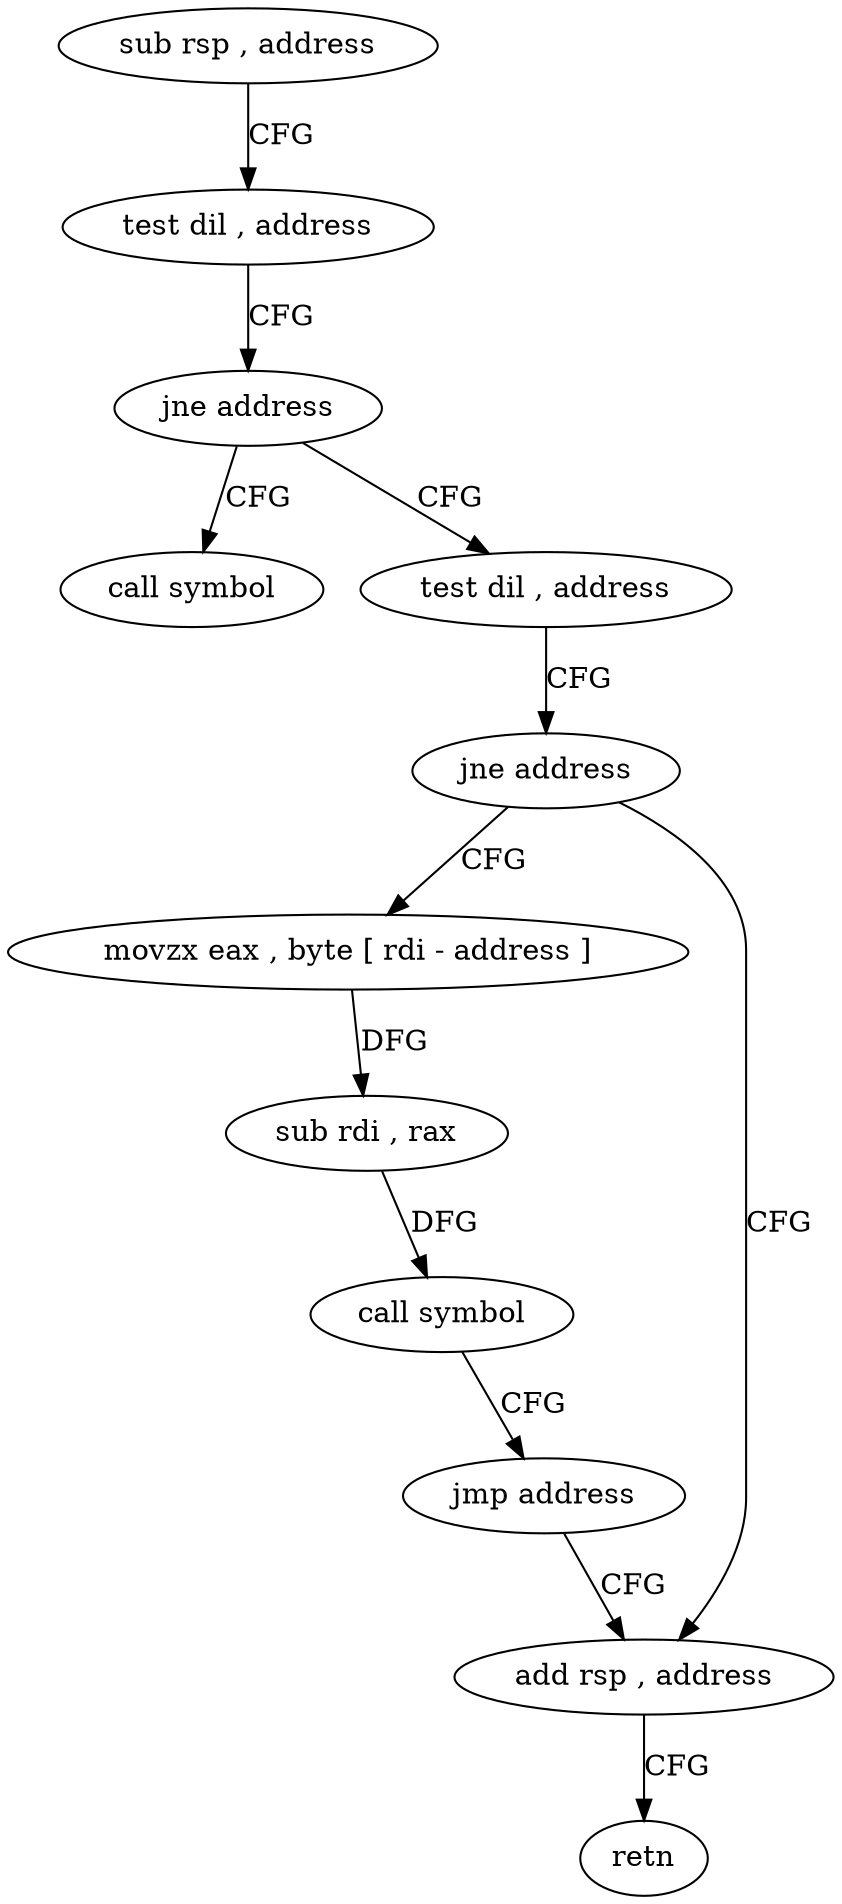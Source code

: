 digraph "func" {
"4400801" [label = "sub rsp , address" ]
"4400805" [label = "test dil , address" ]
"4400809" [label = "jne address" ]
"4400822" [label = "call symbol" ]
"4400811" [label = "test dil , address" ]
"4400815" [label = "jne address" ]
"4400827" [label = "movzx eax , byte [ rdi - address ]" ]
"4400817" [label = "add rsp , address" ]
"4400831" [label = "sub rdi , rax" ]
"4400834" [label = "call symbol" ]
"4400839" [label = "jmp address" ]
"4400821" [label = "retn" ]
"4400801" -> "4400805" [ label = "CFG" ]
"4400805" -> "4400809" [ label = "CFG" ]
"4400809" -> "4400822" [ label = "CFG" ]
"4400809" -> "4400811" [ label = "CFG" ]
"4400811" -> "4400815" [ label = "CFG" ]
"4400815" -> "4400827" [ label = "CFG" ]
"4400815" -> "4400817" [ label = "CFG" ]
"4400827" -> "4400831" [ label = "DFG" ]
"4400817" -> "4400821" [ label = "CFG" ]
"4400831" -> "4400834" [ label = "DFG" ]
"4400834" -> "4400839" [ label = "CFG" ]
"4400839" -> "4400817" [ label = "CFG" ]
}
